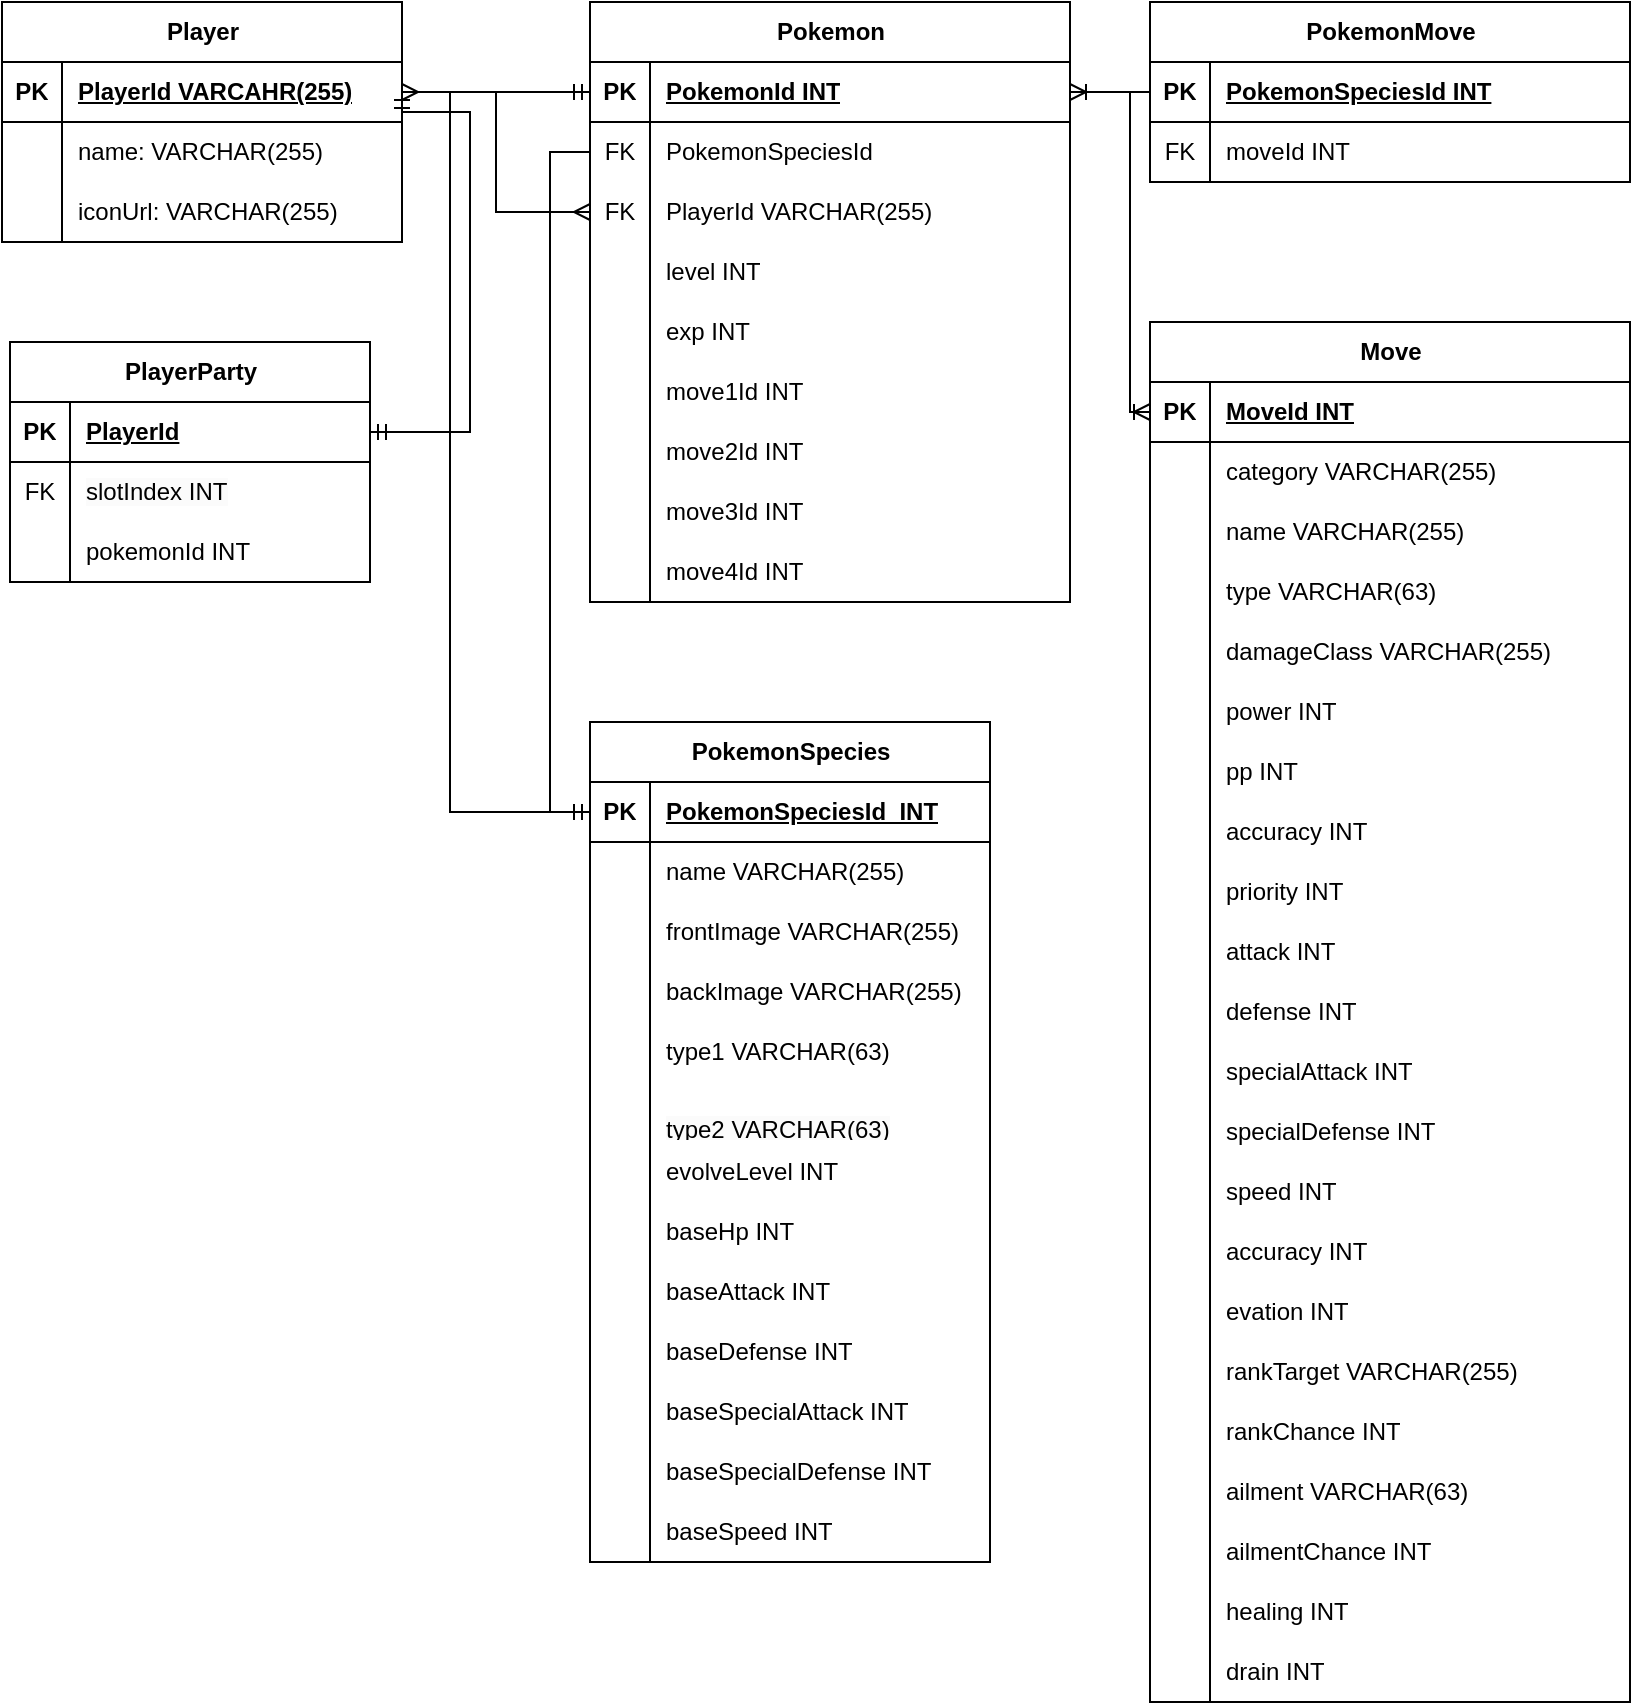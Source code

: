 <mxfile version="26.0.9">
  <diagram name="ページ1" id="BS4jYTvUIQ-HHSf-9Dg9">
    <mxGraphModel dx="2608" dy="717" grid="1" gridSize="10" guides="1" tooltips="1" connect="1" arrows="1" fold="1" page="1" pageScale="1" pageWidth="827" pageHeight="1169" math="0" shadow="0">
      <root>
        <mxCell id="0" />
        <mxCell id="1" parent="0" />
        <mxCell id="773aJb3cXND49q8zUdZS-64" value="Player" style="shape=table;startSize=30;container=1;collapsible=1;childLayout=tableLayout;fixedRows=1;rowLines=0;fontStyle=1;align=center;resizeLast=1;html=1;" parent="1" vertex="1">
          <mxGeometry x="-1654" width="200" height="120" as="geometry" />
        </mxCell>
        <mxCell id="773aJb3cXND49q8zUdZS-65" value="" style="shape=tableRow;horizontal=0;startSize=0;swimlaneHead=0;swimlaneBody=0;fillColor=none;collapsible=0;dropTarget=0;points=[[0,0.5],[1,0.5]];portConstraint=eastwest;top=0;left=0;right=0;bottom=1;" parent="773aJb3cXND49q8zUdZS-64" vertex="1">
          <mxGeometry y="30" width="200" height="30" as="geometry" />
        </mxCell>
        <mxCell id="773aJb3cXND49q8zUdZS-66" value="PK" style="shape=partialRectangle;connectable=0;fillColor=none;top=0;left=0;bottom=0;right=0;fontStyle=1;overflow=hidden;whiteSpace=wrap;html=1;" parent="773aJb3cXND49q8zUdZS-65" vertex="1">
          <mxGeometry width="30" height="30" as="geometry">
            <mxRectangle width="30" height="30" as="alternateBounds" />
          </mxGeometry>
        </mxCell>
        <mxCell id="773aJb3cXND49q8zUdZS-67" value="PlayerId VARCAHR(255)" style="shape=partialRectangle;connectable=0;fillColor=none;top=0;left=0;bottom=0;right=0;align=left;spacingLeft=6;fontStyle=5;overflow=hidden;whiteSpace=wrap;html=1;" parent="773aJb3cXND49q8zUdZS-65" vertex="1">
          <mxGeometry x="30" width="170" height="30" as="geometry">
            <mxRectangle width="170" height="30" as="alternateBounds" />
          </mxGeometry>
        </mxCell>
        <mxCell id="773aJb3cXND49q8zUdZS-68" value="" style="shape=tableRow;horizontal=0;startSize=0;swimlaneHead=0;swimlaneBody=0;fillColor=none;collapsible=0;dropTarget=0;points=[[0,0.5],[1,0.5]];portConstraint=eastwest;top=0;left=0;right=0;bottom=0;" parent="773aJb3cXND49q8zUdZS-64" vertex="1">
          <mxGeometry y="60" width="200" height="30" as="geometry" />
        </mxCell>
        <mxCell id="773aJb3cXND49q8zUdZS-69" value="" style="shape=partialRectangle;connectable=0;fillColor=none;top=0;left=0;bottom=0;right=0;editable=1;overflow=hidden;whiteSpace=wrap;html=1;" parent="773aJb3cXND49q8zUdZS-68" vertex="1">
          <mxGeometry width="30" height="30" as="geometry">
            <mxRectangle width="30" height="30" as="alternateBounds" />
          </mxGeometry>
        </mxCell>
        <mxCell id="773aJb3cXND49q8zUdZS-70" value="name: VARCHAR(255)" style="shape=partialRectangle;connectable=0;fillColor=none;top=0;left=0;bottom=0;right=0;align=left;spacingLeft=6;overflow=hidden;whiteSpace=wrap;html=1;" parent="773aJb3cXND49q8zUdZS-68" vertex="1">
          <mxGeometry x="30" width="170" height="30" as="geometry">
            <mxRectangle width="170" height="30" as="alternateBounds" />
          </mxGeometry>
        </mxCell>
        <mxCell id="773aJb3cXND49q8zUdZS-71" value="" style="shape=tableRow;horizontal=0;startSize=0;swimlaneHead=0;swimlaneBody=0;fillColor=none;collapsible=0;dropTarget=0;points=[[0,0.5],[1,0.5]];portConstraint=eastwest;top=0;left=0;right=0;bottom=0;" parent="773aJb3cXND49q8zUdZS-64" vertex="1">
          <mxGeometry y="90" width="200" height="30" as="geometry" />
        </mxCell>
        <mxCell id="773aJb3cXND49q8zUdZS-72" value="" style="shape=partialRectangle;connectable=0;fillColor=none;top=0;left=0;bottom=0;right=0;editable=1;overflow=hidden;whiteSpace=wrap;html=1;" parent="773aJb3cXND49q8zUdZS-71" vertex="1">
          <mxGeometry width="30" height="30" as="geometry">
            <mxRectangle width="30" height="30" as="alternateBounds" />
          </mxGeometry>
        </mxCell>
        <mxCell id="773aJb3cXND49q8zUdZS-73" value="iconUrl: VARCHAR(255)" style="shape=partialRectangle;connectable=0;fillColor=none;top=0;left=0;bottom=0;right=0;align=left;spacingLeft=6;overflow=hidden;whiteSpace=wrap;html=1;" parent="773aJb3cXND49q8zUdZS-71" vertex="1">
          <mxGeometry x="30" width="170" height="30" as="geometry">
            <mxRectangle width="170" height="30" as="alternateBounds" />
          </mxGeometry>
        </mxCell>
        <mxCell id="773aJb3cXND49q8zUdZS-96" value="PokemonSpecies" style="shape=table;startSize=30;container=1;collapsible=1;childLayout=tableLayout;fixedRows=1;rowLines=0;fontStyle=1;align=center;resizeLast=1;html=1;" parent="1" vertex="1">
          <mxGeometry x="-1360" y="360" width="200" height="420" as="geometry" />
        </mxCell>
        <mxCell id="773aJb3cXND49q8zUdZS-97" value="" style="shape=tableRow;horizontal=0;startSize=0;swimlaneHead=0;swimlaneBody=0;fillColor=none;collapsible=0;dropTarget=0;points=[[0,0.5],[1,0.5]];portConstraint=eastwest;top=0;left=0;right=0;bottom=1;" parent="773aJb3cXND49q8zUdZS-96" vertex="1">
          <mxGeometry y="30" width="200" height="30" as="geometry" />
        </mxCell>
        <mxCell id="773aJb3cXND49q8zUdZS-98" value="PK" style="shape=partialRectangle;connectable=0;fillColor=none;top=0;left=0;bottom=0;right=0;fontStyle=1;overflow=hidden;whiteSpace=wrap;html=1;" parent="773aJb3cXND49q8zUdZS-97" vertex="1">
          <mxGeometry width="30" height="30" as="geometry">
            <mxRectangle width="30" height="30" as="alternateBounds" />
          </mxGeometry>
        </mxCell>
        <mxCell id="773aJb3cXND49q8zUdZS-99" value="PokemonSpeciesId&amp;nbsp; INT" style="shape=partialRectangle;connectable=0;fillColor=none;top=0;left=0;bottom=0;right=0;align=left;spacingLeft=6;fontStyle=5;overflow=hidden;whiteSpace=wrap;html=1;" parent="773aJb3cXND49q8zUdZS-97" vertex="1">
          <mxGeometry x="30" width="170" height="30" as="geometry">
            <mxRectangle width="170" height="30" as="alternateBounds" />
          </mxGeometry>
        </mxCell>
        <mxCell id="773aJb3cXND49q8zUdZS-100" value="" style="shape=tableRow;horizontal=0;startSize=0;swimlaneHead=0;swimlaneBody=0;fillColor=none;collapsible=0;dropTarget=0;points=[[0,0.5],[1,0.5]];portConstraint=eastwest;top=0;left=0;right=0;bottom=0;" parent="773aJb3cXND49q8zUdZS-96" vertex="1">
          <mxGeometry y="60" width="200" height="30" as="geometry" />
        </mxCell>
        <mxCell id="773aJb3cXND49q8zUdZS-101" value="" style="shape=partialRectangle;connectable=0;fillColor=none;top=0;left=0;bottom=0;right=0;editable=1;overflow=hidden;whiteSpace=wrap;html=1;" parent="773aJb3cXND49q8zUdZS-100" vertex="1">
          <mxGeometry width="30" height="30" as="geometry">
            <mxRectangle width="30" height="30" as="alternateBounds" />
          </mxGeometry>
        </mxCell>
        <mxCell id="773aJb3cXND49q8zUdZS-102" value="name VARCHAR(255)" style="shape=partialRectangle;connectable=0;fillColor=none;top=0;left=0;bottom=0;right=0;align=left;spacingLeft=6;overflow=hidden;whiteSpace=wrap;html=1;" parent="773aJb3cXND49q8zUdZS-100" vertex="1">
          <mxGeometry x="30" width="170" height="30" as="geometry">
            <mxRectangle width="170" height="30" as="alternateBounds" />
          </mxGeometry>
        </mxCell>
        <mxCell id="773aJb3cXND49q8zUdZS-103" value="" style="shape=tableRow;horizontal=0;startSize=0;swimlaneHead=0;swimlaneBody=0;fillColor=none;collapsible=0;dropTarget=0;points=[[0,0.5],[1,0.5]];portConstraint=eastwest;top=0;left=0;right=0;bottom=0;" parent="773aJb3cXND49q8zUdZS-96" vertex="1">
          <mxGeometry y="90" width="200" height="30" as="geometry" />
        </mxCell>
        <mxCell id="773aJb3cXND49q8zUdZS-104" value="" style="shape=partialRectangle;connectable=0;fillColor=none;top=0;left=0;bottom=0;right=0;editable=1;overflow=hidden;whiteSpace=wrap;html=1;" parent="773aJb3cXND49q8zUdZS-103" vertex="1">
          <mxGeometry width="30" height="30" as="geometry">
            <mxRectangle width="30" height="30" as="alternateBounds" />
          </mxGeometry>
        </mxCell>
        <mxCell id="773aJb3cXND49q8zUdZS-105" value="frontImage VARCHAR(255)" style="shape=partialRectangle;connectable=0;fillColor=none;top=0;left=0;bottom=0;right=0;align=left;spacingLeft=6;overflow=hidden;whiteSpace=wrap;html=1;" parent="773aJb3cXND49q8zUdZS-103" vertex="1">
          <mxGeometry x="30" width="170" height="30" as="geometry">
            <mxRectangle width="170" height="30" as="alternateBounds" />
          </mxGeometry>
        </mxCell>
        <mxCell id="773aJb3cXND49q8zUdZS-106" value="" style="shape=tableRow;horizontal=0;startSize=0;swimlaneHead=0;swimlaneBody=0;fillColor=none;collapsible=0;dropTarget=0;points=[[0,0.5],[1,0.5]];portConstraint=eastwest;top=0;left=0;right=0;bottom=0;" parent="773aJb3cXND49q8zUdZS-96" vertex="1">
          <mxGeometry y="120" width="200" height="30" as="geometry" />
        </mxCell>
        <mxCell id="773aJb3cXND49q8zUdZS-107" value="" style="shape=partialRectangle;connectable=0;fillColor=none;top=0;left=0;bottom=0;right=0;editable=1;overflow=hidden;whiteSpace=wrap;html=1;" parent="773aJb3cXND49q8zUdZS-106" vertex="1">
          <mxGeometry width="30" height="30" as="geometry">
            <mxRectangle width="30" height="30" as="alternateBounds" />
          </mxGeometry>
        </mxCell>
        <mxCell id="773aJb3cXND49q8zUdZS-108" value="backImage VARCHAR(255)" style="shape=partialRectangle;connectable=0;fillColor=none;top=0;left=0;bottom=0;right=0;align=left;spacingLeft=6;overflow=hidden;whiteSpace=wrap;html=1;" parent="773aJb3cXND49q8zUdZS-106" vertex="1">
          <mxGeometry x="30" width="170" height="30" as="geometry">
            <mxRectangle width="170" height="30" as="alternateBounds" />
          </mxGeometry>
        </mxCell>
        <mxCell id="773aJb3cXND49q8zUdZS-127" style="shape=tableRow;horizontal=0;startSize=0;swimlaneHead=0;swimlaneBody=0;fillColor=none;collapsible=0;dropTarget=0;points=[[0,0.5],[1,0.5]];portConstraint=eastwest;top=0;left=0;right=0;bottom=0;" parent="773aJb3cXND49q8zUdZS-96" vertex="1">
          <mxGeometry y="150" width="200" height="30" as="geometry" />
        </mxCell>
        <mxCell id="773aJb3cXND49q8zUdZS-128" style="shape=partialRectangle;connectable=0;fillColor=none;top=0;left=0;bottom=0;right=0;editable=1;overflow=hidden;whiteSpace=wrap;html=1;" parent="773aJb3cXND49q8zUdZS-127" vertex="1">
          <mxGeometry width="30" height="30" as="geometry">
            <mxRectangle width="30" height="30" as="alternateBounds" />
          </mxGeometry>
        </mxCell>
        <mxCell id="773aJb3cXND49q8zUdZS-129" value="type1 VARCHAR(63)" style="shape=partialRectangle;connectable=0;fillColor=none;top=0;left=0;bottom=0;right=0;align=left;spacingLeft=6;overflow=hidden;whiteSpace=wrap;html=1;" parent="773aJb3cXND49q8zUdZS-127" vertex="1">
          <mxGeometry x="30" width="170" height="30" as="geometry">
            <mxRectangle width="170" height="30" as="alternateBounds" />
          </mxGeometry>
        </mxCell>
        <mxCell id="773aJb3cXND49q8zUdZS-124" style="shape=tableRow;horizontal=0;startSize=0;swimlaneHead=0;swimlaneBody=0;fillColor=none;collapsible=0;dropTarget=0;points=[[0,0.5],[1,0.5]];portConstraint=eastwest;top=0;left=0;right=0;bottom=0;" parent="773aJb3cXND49q8zUdZS-96" vertex="1">
          <mxGeometry y="180" width="200" height="30" as="geometry" />
        </mxCell>
        <mxCell id="773aJb3cXND49q8zUdZS-125" style="shape=partialRectangle;connectable=0;fillColor=none;top=0;left=0;bottom=0;right=0;editable=1;overflow=hidden;whiteSpace=wrap;html=1;" parent="773aJb3cXND49q8zUdZS-124" vertex="1">
          <mxGeometry width="30" height="30" as="geometry">
            <mxRectangle width="30" height="30" as="alternateBounds" />
          </mxGeometry>
        </mxCell>
        <mxCell id="773aJb3cXND49q8zUdZS-126" value="&lt;br&gt;&lt;span style=&quot;color: rgb(0, 0, 0); font-family: Helvetica; font-size: 12px; font-style: normal; font-variant-ligatures: normal; font-variant-caps: normal; font-weight: 400; letter-spacing: normal; orphans: 2; text-align: left; text-indent: 0px; text-transform: none; widows: 2; word-spacing: 0px; -webkit-text-stroke-width: 0px; white-space: normal; background-color: rgb(251, 251, 251); text-decoration-thickness: initial; text-decoration-style: initial; text-decoration-color: initial; float: none; display: inline !important;&quot;&gt;type2 VARCHAR(63)&lt;/span&gt;&lt;div&gt;&lt;br/&gt;&lt;/div&gt;" style="shape=partialRectangle;connectable=0;fillColor=none;top=0;left=0;bottom=0;right=0;align=left;spacingLeft=6;overflow=hidden;whiteSpace=wrap;html=1;" parent="773aJb3cXND49q8zUdZS-124" vertex="1">
          <mxGeometry x="30" width="170" height="30" as="geometry">
            <mxRectangle width="170" height="30" as="alternateBounds" />
          </mxGeometry>
        </mxCell>
        <mxCell id="773aJb3cXND49q8zUdZS-121" style="shape=tableRow;horizontal=0;startSize=0;swimlaneHead=0;swimlaneBody=0;fillColor=none;collapsible=0;dropTarget=0;points=[[0,0.5],[1,0.5]];portConstraint=eastwest;top=0;left=0;right=0;bottom=0;" parent="773aJb3cXND49q8zUdZS-96" vertex="1">
          <mxGeometry y="210" width="200" height="30" as="geometry" />
        </mxCell>
        <mxCell id="773aJb3cXND49q8zUdZS-122" style="shape=partialRectangle;connectable=0;fillColor=none;top=0;left=0;bottom=0;right=0;editable=1;overflow=hidden;whiteSpace=wrap;html=1;" parent="773aJb3cXND49q8zUdZS-121" vertex="1">
          <mxGeometry width="30" height="30" as="geometry">
            <mxRectangle width="30" height="30" as="alternateBounds" />
          </mxGeometry>
        </mxCell>
        <mxCell id="773aJb3cXND49q8zUdZS-123" value="evolveLevel INT" style="shape=partialRectangle;connectable=0;fillColor=none;top=0;left=0;bottom=0;right=0;align=left;spacingLeft=6;overflow=hidden;whiteSpace=wrap;html=1;" parent="773aJb3cXND49q8zUdZS-121" vertex="1">
          <mxGeometry x="30" width="170" height="30" as="geometry">
            <mxRectangle width="170" height="30" as="alternateBounds" />
          </mxGeometry>
        </mxCell>
        <mxCell id="773aJb3cXND49q8zUdZS-118" style="shape=tableRow;horizontal=0;startSize=0;swimlaneHead=0;swimlaneBody=0;fillColor=none;collapsible=0;dropTarget=0;points=[[0,0.5],[1,0.5]];portConstraint=eastwest;top=0;left=0;right=0;bottom=0;" parent="773aJb3cXND49q8zUdZS-96" vertex="1">
          <mxGeometry y="240" width="200" height="30" as="geometry" />
        </mxCell>
        <mxCell id="773aJb3cXND49q8zUdZS-119" style="shape=partialRectangle;connectable=0;fillColor=none;top=0;left=0;bottom=0;right=0;editable=1;overflow=hidden;whiteSpace=wrap;html=1;" parent="773aJb3cXND49q8zUdZS-118" vertex="1">
          <mxGeometry width="30" height="30" as="geometry">
            <mxRectangle width="30" height="30" as="alternateBounds" />
          </mxGeometry>
        </mxCell>
        <mxCell id="773aJb3cXND49q8zUdZS-120" value="baseHp INT" style="shape=partialRectangle;connectable=0;fillColor=none;top=0;left=0;bottom=0;right=0;align=left;spacingLeft=6;overflow=hidden;whiteSpace=wrap;html=1;" parent="773aJb3cXND49q8zUdZS-118" vertex="1">
          <mxGeometry x="30" width="170" height="30" as="geometry">
            <mxRectangle width="170" height="30" as="alternateBounds" />
          </mxGeometry>
        </mxCell>
        <mxCell id="773aJb3cXND49q8zUdZS-115" style="shape=tableRow;horizontal=0;startSize=0;swimlaneHead=0;swimlaneBody=0;fillColor=none;collapsible=0;dropTarget=0;points=[[0,0.5],[1,0.5]];portConstraint=eastwest;top=0;left=0;right=0;bottom=0;" parent="773aJb3cXND49q8zUdZS-96" vertex="1">
          <mxGeometry y="270" width="200" height="30" as="geometry" />
        </mxCell>
        <mxCell id="773aJb3cXND49q8zUdZS-116" style="shape=partialRectangle;connectable=0;fillColor=none;top=0;left=0;bottom=0;right=0;editable=1;overflow=hidden;whiteSpace=wrap;html=1;" parent="773aJb3cXND49q8zUdZS-115" vertex="1">
          <mxGeometry width="30" height="30" as="geometry">
            <mxRectangle width="30" height="30" as="alternateBounds" />
          </mxGeometry>
        </mxCell>
        <mxCell id="773aJb3cXND49q8zUdZS-117" value="baseAttack INT" style="shape=partialRectangle;connectable=0;fillColor=none;top=0;left=0;bottom=0;right=0;align=left;spacingLeft=6;overflow=hidden;whiteSpace=wrap;html=1;" parent="773aJb3cXND49q8zUdZS-115" vertex="1">
          <mxGeometry x="30" width="170" height="30" as="geometry">
            <mxRectangle width="170" height="30" as="alternateBounds" />
          </mxGeometry>
        </mxCell>
        <mxCell id="773aJb3cXND49q8zUdZS-112" style="shape=tableRow;horizontal=0;startSize=0;swimlaneHead=0;swimlaneBody=0;fillColor=none;collapsible=0;dropTarget=0;points=[[0,0.5],[1,0.5]];portConstraint=eastwest;top=0;left=0;right=0;bottom=0;" parent="773aJb3cXND49q8zUdZS-96" vertex="1">
          <mxGeometry y="300" width="200" height="30" as="geometry" />
        </mxCell>
        <mxCell id="773aJb3cXND49q8zUdZS-113" style="shape=partialRectangle;connectable=0;fillColor=none;top=0;left=0;bottom=0;right=0;editable=1;overflow=hidden;whiteSpace=wrap;html=1;" parent="773aJb3cXND49q8zUdZS-112" vertex="1">
          <mxGeometry width="30" height="30" as="geometry">
            <mxRectangle width="30" height="30" as="alternateBounds" />
          </mxGeometry>
        </mxCell>
        <mxCell id="773aJb3cXND49q8zUdZS-114" value="baseDefense INT" style="shape=partialRectangle;connectable=0;fillColor=none;top=0;left=0;bottom=0;right=0;align=left;spacingLeft=6;overflow=hidden;whiteSpace=wrap;html=1;" parent="773aJb3cXND49q8zUdZS-112" vertex="1">
          <mxGeometry x="30" width="170" height="30" as="geometry">
            <mxRectangle width="170" height="30" as="alternateBounds" />
          </mxGeometry>
        </mxCell>
        <mxCell id="773aJb3cXND49q8zUdZS-109" style="shape=tableRow;horizontal=0;startSize=0;swimlaneHead=0;swimlaneBody=0;fillColor=none;collapsible=0;dropTarget=0;points=[[0,0.5],[1,0.5]];portConstraint=eastwest;top=0;left=0;right=0;bottom=0;" parent="773aJb3cXND49q8zUdZS-96" vertex="1">
          <mxGeometry y="330" width="200" height="30" as="geometry" />
        </mxCell>
        <mxCell id="773aJb3cXND49q8zUdZS-110" style="shape=partialRectangle;connectable=0;fillColor=none;top=0;left=0;bottom=0;right=0;editable=1;overflow=hidden;whiteSpace=wrap;html=1;" parent="773aJb3cXND49q8zUdZS-109" vertex="1">
          <mxGeometry width="30" height="30" as="geometry">
            <mxRectangle width="30" height="30" as="alternateBounds" />
          </mxGeometry>
        </mxCell>
        <mxCell id="773aJb3cXND49q8zUdZS-111" value="baseSpecialAttack INT" style="shape=partialRectangle;connectable=0;fillColor=none;top=0;left=0;bottom=0;right=0;align=left;spacingLeft=6;overflow=hidden;whiteSpace=wrap;html=1;" parent="773aJb3cXND49q8zUdZS-109" vertex="1">
          <mxGeometry x="30" width="170" height="30" as="geometry">
            <mxRectangle width="170" height="30" as="alternateBounds" />
          </mxGeometry>
        </mxCell>
        <mxCell id="773aJb3cXND49q8zUdZS-139" style="shape=tableRow;horizontal=0;startSize=0;swimlaneHead=0;swimlaneBody=0;fillColor=none;collapsible=0;dropTarget=0;points=[[0,0.5],[1,0.5]];portConstraint=eastwest;top=0;left=0;right=0;bottom=0;" parent="773aJb3cXND49q8zUdZS-96" vertex="1">
          <mxGeometry y="360" width="200" height="30" as="geometry" />
        </mxCell>
        <mxCell id="773aJb3cXND49q8zUdZS-140" style="shape=partialRectangle;connectable=0;fillColor=none;top=0;left=0;bottom=0;right=0;editable=1;overflow=hidden;whiteSpace=wrap;html=1;" parent="773aJb3cXND49q8zUdZS-139" vertex="1">
          <mxGeometry width="30" height="30" as="geometry">
            <mxRectangle width="30" height="30" as="alternateBounds" />
          </mxGeometry>
        </mxCell>
        <mxCell id="773aJb3cXND49q8zUdZS-141" value="baseSpecialDefense INT" style="shape=partialRectangle;connectable=0;fillColor=none;top=0;left=0;bottom=0;right=0;align=left;spacingLeft=6;overflow=hidden;whiteSpace=wrap;html=1;" parent="773aJb3cXND49q8zUdZS-139" vertex="1">
          <mxGeometry x="30" width="170" height="30" as="geometry">
            <mxRectangle width="170" height="30" as="alternateBounds" />
          </mxGeometry>
        </mxCell>
        <mxCell id="773aJb3cXND49q8zUdZS-136" style="shape=tableRow;horizontal=0;startSize=0;swimlaneHead=0;swimlaneBody=0;fillColor=none;collapsible=0;dropTarget=0;points=[[0,0.5],[1,0.5]];portConstraint=eastwest;top=0;left=0;right=0;bottom=0;" parent="773aJb3cXND49q8zUdZS-96" vertex="1">
          <mxGeometry y="390" width="200" height="30" as="geometry" />
        </mxCell>
        <mxCell id="773aJb3cXND49q8zUdZS-137" style="shape=partialRectangle;connectable=0;fillColor=none;top=0;left=0;bottom=0;right=0;editable=1;overflow=hidden;whiteSpace=wrap;html=1;" parent="773aJb3cXND49q8zUdZS-136" vertex="1">
          <mxGeometry width="30" height="30" as="geometry">
            <mxRectangle width="30" height="30" as="alternateBounds" />
          </mxGeometry>
        </mxCell>
        <mxCell id="773aJb3cXND49q8zUdZS-138" value="baseSpeed INT" style="shape=partialRectangle;connectable=0;fillColor=none;top=0;left=0;bottom=0;right=0;align=left;spacingLeft=6;overflow=hidden;whiteSpace=wrap;html=1;" parent="773aJb3cXND49q8zUdZS-136" vertex="1">
          <mxGeometry x="30" width="170" height="30" as="geometry">
            <mxRectangle width="170" height="30" as="alternateBounds" />
          </mxGeometry>
        </mxCell>
        <mxCell id="773aJb3cXND49q8zUdZS-189" value="Pokemon" style="shape=table;startSize=30;container=1;collapsible=1;childLayout=tableLayout;fixedRows=1;rowLines=0;fontStyle=1;align=center;resizeLast=1;html=1;" parent="1" vertex="1">
          <mxGeometry x="-1360" width="240" height="300" as="geometry" />
        </mxCell>
        <mxCell id="773aJb3cXND49q8zUdZS-190" value="" style="shape=tableRow;horizontal=0;startSize=0;swimlaneHead=0;swimlaneBody=0;fillColor=none;collapsible=0;dropTarget=0;points=[[0,0.5],[1,0.5]];portConstraint=eastwest;top=0;left=0;right=0;bottom=1;labelBorderColor=none;" parent="773aJb3cXND49q8zUdZS-189" vertex="1">
          <mxGeometry y="30" width="240" height="30" as="geometry" />
        </mxCell>
        <mxCell id="773aJb3cXND49q8zUdZS-191" value="PK" style="shape=partialRectangle;connectable=0;fillColor=none;top=0;left=0;bottom=0;right=0;fontStyle=1;overflow=hidden;whiteSpace=wrap;html=1;" parent="773aJb3cXND49q8zUdZS-190" vertex="1">
          <mxGeometry width="30" height="30" as="geometry">
            <mxRectangle width="30" height="30" as="alternateBounds" />
          </mxGeometry>
        </mxCell>
        <mxCell id="773aJb3cXND49q8zUdZS-192" value="PokemonId INT" style="shape=partialRectangle;connectable=0;fillColor=none;top=0;left=0;bottom=0;right=0;align=left;spacingLeft=6;fontStyle=5;overflow=hidden;whiteSpace=wrap;html=1;" parent="773aJb3cXND49q8zUdZS-190" vertex="1">
          <mxGeometry x="30" width="210" height="30" as="geometry">
            <mxRectangle width="210" height="30" as="alternateBounds" />
          </mxGeometry>
        </mxCell>
        <mxCell id="iYNdTvs-p1SVC3N1C9le-1" style="shape=tableRow;horizontal=0;startSize=0;swimlaneHead=0;swimlaneBody=0;fillColor=none;collapsible=0;dropTarget=0;points=[[0,0.5],[1,0.5]];portConstraint=eastwest;top=0;left=0;right=0;bottom=0;swimlaneFillColor=#000000;labelBorderColor=none;strokeColor=default;labelBackgroundColor=none;" vertex="1" parent="773aJb3cXND49q8zUdZS-189">
          <mxGeometry y="60" width="240" height="30" as="geometry" />
        </mxCell>
        <mxCell id="iYNdTvs-p1SVC3N1C9le-2" value="FK" style="shape=partialRectangle;connectable=0;fillColor=none;top=0;left=0;bottom=0;right=0;editable=1;overflow=hidden;whiteSpace=wrap;html=1;" vertex="1" parent="iYNdTvs-p1SVC3N1C9le-1">
          <mxGeometry width="30" height="30" as="geometry">
            <mxRectangle width="30" height="30" as="alternateBounds" />
          </mxGeometry>
        </mxCell>
        <mxCell id="iYNdTvs-p1SVC3N1C9le-3" value="PokemonSpeciesId" style="shape=partialRectangle;connectable=0;fillColor=none;top=0;left=0;bottom=0;right=0;align=left;spacingLeft=6;overflow=hidden;whiteSpace=wrap;html=1;strokeWidth=6;" vertex="1" parent="iYNdTvs-p1SVC3N1C9le-1">
          <mxGeometry x="30" width="210" height="30" as="geometry">
            <mxRectangle width="210" height="30" as="alternateBounds" />
          </mxGeometry>
        </mxCell>
        <mxCell id="773aJb3cXND49q8zUdZS-193" value="" style="shape=tableRow;horizontal=0;startSize=0;swimlaneHead=0;swimlaneBody=0;fillColor=none;collapsible=0;dropTarget=0;points=[[0,0.5],[1,0.5]];portConstraint=eastwest;top=0;left=0;right=0;bottom=0;swimlaneFillColor=#000000;labelBorderColor=none;strokeColor=default;labelBackgroundColor=none;" parent="773aJb3cXND49q8zUdZS-189" vertex="1">
          <mxGeometry y="90" width="240" height="30" as="geometry" />
        </mxCell>
        <mxCell id="773aJb3cXND49q8zUdZS-194" value="FK" style="shape=partialRectangle;connectable=0;fillColor=none;top=0;left=0;bottom=0;right=0;editable=1;overflow=hidden;whiteSpace=wrap;html=1;" parent="773aJb3cXND49q8zUdZS-193" vertex="1">
          <mxGeometry width="30" height="30" as="geometry">
            <mxRectangle width="30" height="30" as="alternateBounds" />
          </mxGeometry>
        </mxCell>
        <mxCell id="773aJb3cXND49q8zUdZS-195" value="PlayerId VARCHAR(255)" style="shape=partialRectangle;connectable=0;fillColor=none;top=0;left=0;bottom=0;right=0;align=left;spacingLeft=6;overflow=hidden;whiteSpace=wrap;html=1;strokeWidth=6;" parent="773aJb3cXND49q8zUdZS-193" vertex="1">
          <mxGeometry x="30" width="210" height="30" as="geometry">
            <mxRectangle width="210" height="30" as="alternateBounds" />
          </mxGeometry>
        </mxCell>
        <mxCell id="773aJb3cXND49q8zUdZS-196" value="" style="shape=tableRow;horizontal=0;startSize=0;swimlaneHead=0;swimlaneBody=0;fillColor=none;collapsible=0;dropTarget=0;points=[[0,0.5],[1,0.5]];portConstraint=eastwest;top=0;left=0;right=0;bottom=0;" parent="773aJb3cXND49q8zUdZS-189" vertex="1">
          <mxGeometry y="120" width="240" height="30" as="geometry" />
        </mxCell>
        <mxCell id="773aJb3cXND49q8zUdZS-197" value="" style="shape=partialRectangle;connectable=0;fillColor=none;top=0;left=0;bottom=0;right=0;editable=1;overflow=hidden;whiteSpace=wrap;html=1;" parent="773aJb3cXND49q8zUdZS-196" vertex="1">
          <mxGeometry width="30" height="30" as="geometry">
            <mxRectangle width="30" height="30" as="alternateBounds" />
          </mxGeometry>
        </mxCell>
        <mxCell id="773aJb3cXND49q8zUdZS-198" value="level INT" style="shape=partialRectangle;connectable=0;fillColor=none;top=0;left=0;bottom=0;right=0;align=left;spacingLeft=6;overflow=hidden;whiteSpace=wrap;html=1;" parent="773aJb3cXND49q8zUdZS-196" vertex="1">
          <mxGeometry x="30" width="210" height="30" as="geometry">
            <mxRectangle width="210" height="30" as="alternateBounds" />
          </mxGeometry>
        </mxCell>
        <mxCell id="773aJb3cXND49q8zUdZS-199" value="" style="shape=tableRow;horizontal=0;startSize=0;swimlaneHead=0;swimlaneBody=0;fillColor=none;collapsible=0;dropTarget=0;points=[[0,0.5],[1,0.5]];portConstraint=eastwest;top=0;left=0;right=0;bottom=0;" parent="773aJb3cXND49q8zUdZS-189" vertex="1">
          <mxGeometry y="150" width="240" height="30" as="geometry" />
        </mxCell>
        <mxCell id="773aJb3cXND49q8zUdZS-200" value="" style="shape=partialRectangle;connectable=0;fillColor=none;top=0;left=0;bottom=0;right=0;editable=1;overflow=hidden;whiteSpace=wrap;html=1;" parent="773aJb3cXND49q8zUdZS-199" vertex="1">
          <mxGeometry width="30" height="30" as="geometry">
            <mxRectangle width="30" height="30" as="alternateBounds" />
          </mxGeometry>
        </mxCell>
        <mxCell id="773aJb3cXND49q8zUdZS-201" value="exp INT" style="shape=partialRectangle;connectable=0;fillColor=none;top=0;left=0;bottom=0;right=0;align=left;spacingLeft=6;overflow=hidden;whiteSpace=wrap;html=1;" parent="773aJb3cXND49q8zUdZS-199" vertex="1">
          <mxGeometry x="30" width="210" height="30" as="geometry">
            <mxRectangle width="210" height="30" as="alternateBounds" />
          </mxGeometry>
        </mxCell>
        <mxCell id="773aJb3cXND49q8zUdZS-230" style="shape=tableRow;horizontal=0;startSize=0;swimlaneHead=0;swimlaneBody=0;fillColor=none;collapsible=0;dropTarget=0;points=[[0,0.5],[1,0.5]];portConstraint=eastwest;top=0;left=0;right=0;bottom=0;" parent="773aJb3cXND49q8zUdZS-189" vertex="1">
          <mxGeometry y="180" width="240" height="30" as="geometry" />
        </mxCell>
        <mxCell id="773aJb3cXND49q8zUdZS-231" style="shape=partialRectangle;connectable=0;fillColor=none;top=0;left=0;bottom=0;right=0;editable=1;overflow=hidden;whiteSpace=wrap;html=1;" parent="773aJb3cXND49q8zUdZS-230" vertex="1">
          <mxGeometry width="30" height="30" as="geometry">
            <mxRectangle width="30" height="30" as="alternateBounds" />
          </mxGeometry>
        </mxCell>
        <mxCell id="773aJb3cXND49q8zUdZS-232" value="move1Id INT" style="shape=partialRectangle;connectable=0;fillColor=none;top=0;left=0;bottom=0;right=0;align=left;spacingLeft=6;overflow=hidden;whiteSpace=wrap;html=1;" parent="773aJb3cXND49q8zUdZS-230" vertex="1">
          <mxGeometry x="30" width="210" height="30" as="geometry">
            <mxRectangle width="210" height="30" as="alternateBounds" />
          </mxGeometry>
        </mxCell>
        <mxCell id="773aJb3cXND49q8zUdZS-227" style="shape=tableRow;horizontal=0;startSize=0;swimlaneHead=0;swimlaneBody=0;fillColor=none;collapsible=0;dropTarget=0;points=[[0,0.5],[1,0.5]];portConstraint=eastwest;top=0;left=0;right=0;bottom=0;" parent="773aJb3cXND49q8zUdZS-189" vertex="1">
          <mxGeometry y="210" width="240" height="30" as="geometry" />
        </mxCell>
        <mxCell id="773aJb3cXND49q8zUdZS-228" style="shape=partialRectangle;connectable=0;fillColor=none;top=0;left=0;bottom=0;right=0;editable=1;overflow=hidden;whiteSpace=wrap;html=1;" parent="773aJb3cXND49q8zUdZS-227" vertex="1">
          <mxGeometry width="30" height="30" as="geometry">
            <mxRectangle width="30" height="30" as="alternateBounds" />
          </mxGeometry>
        </mxCell>
        <mxCell id="773aJb3cXND49q8zUdZS-229" value="move2Id INT" style="shape=partialRectangle;connectable=0;fillColor=none;top=0;left=0;bottom=0;right=0;align=left;spacingLeft=6;overflow=hidden;whiteSpace=wrap;html=1;" parent="773aJb3cXND49q8zUdZS-227" vertex="1">
          <mxGeometry x="30" width="210" height="30" as="geometry">
            <mxRectangle width="210" height="30" as="alternateBounds" />
          </mxGeometry>
        </mxCell>
        <mxCell id="773aJb3cXND49q8zUdZS-224" style="shape=tableRow;horizontal=0;startSize=0;swimlaneHead=0;swimlaneBody=0;fillColor=none;collapsible=0;dropTarget=0;points=[[0,0.5],[1,0.5]];portConstraint=eastwest;top=0;left=0;right=0;bottom=0;" parent="773aJb3cXND49q8zUdZS-189" vertex="1">
          <mxGeometry y="240" width="240" height="30" as="geometry" />
        </mxCell>
        <mxCell id="773aJb3cXND49q8zUdZS-225" style="shape=partialRectangle;connectable=0;fillColor=none;top=0;left=0;bottom=0;right=0;editable=1;overflow=hidden;whiteSpace=wrap;html=1;" parent="773aJb3cXND49q8zUdZS-224" vertex="1">
          <mxGeometry width="30" height="30" as="geometry">
            <mxRectangle width="30" height="30" as="alternateBounds" />
          </mxGeometry>
        </mxCell>
        <mxCell id="773aJb3cXND49q8zUdZS-226" value="move3Id INT" style="shape=partialRectangle;connectable=0;fillColor=none;top=0;left=0;bottom=0;right=0;align=left;spacingLeft=6;overflow=hidden;whiteSpace=wrap;html=1;" parent="773aJb3cXND49q8zUdZS-224" vertex="1">
          <mxGeometry x="30" width="210" height="30" as="geometry">
            <mxRectangle width="210" height="30" as="alternateBounds" />
          </mxGeometry>
        </mxCell>
        <mxCell id="773aJb3cXND49q8zUdZS-221" style="shape=tableRow;horizontal=0;startSize=0;swimlaneHead=0;swimlaneBody=0;fillColor=none;collapsible=0;dropTarget=0;points=[[0,0.5],[1,0.5]];portConstraint=eastwest;top=0;left=0;right=0;bottom=0;" parent="773aJb3cXND49q8zUdZS-189" vertex="1">
          <mxGeometry y="270" width="240" height="30" as="geometry" />
        </mxCell>
        <mxCell id="773aJb3cXND49q8zUdZS-222" style="shape=partialRectangle;connectable=0;fillColor=none;top=0;left=0;bottom=0;right=0;editable=1;overflow=hidden;whiteSpace=wrap;html=1;" parent="773aJb3cXND49q8zUdZS-221" vertex="1">
          <mxGeometry width="30" height="30" as="geometry">
            <mxRectangle width="30" height="30" as="alternateBounds" />
          </mxGeometry>
        </mxCell>
        <mxCell id="773aJb3cXND49q8zUdZS-223" value="move4Id INT" style="shape=partialRectangle;connectable=0;fillColor=none;top=0;left=0;bottom=0;right=0;align=left;spacingLeft=6;overflow=hidden;whiteSpace=wrap;html=1;" parent="773aJb3cXND49q8zUdZS-221" vertex="1">
          <mxGeometry x="30" width="210" height="30" as="geometry">
            <mxRectangle width="210" height="30" as="alternateBounds" />
          </mxGeometry>
        </mxCell>
        <mxCell id="773aJb3cXND49q8zUdZS-233" value="Move" style="shape=table;startSize=30;container=1;collapsible=1;childLayout=tableLayout;fixedRows=1;rowLines=0;fontStyle=1;align=center;resizeLast=1;html=1;" parent="1" vertex="1">
          <mxGeometry x="-1080" y="160" width="240" height="690" as="geometry" />
        </mxCell>
        <mxCell id="773aJb3cXND49q8zUdZS-234" value="" style="shape=tableRow;horizontal=0;startSize=0;swimlaneHead=0;swimlaneBody=0;fillColor=none;collapsible=0;dropTarget=0;points=[[0,0.5],[1,0.5]];portConstraint=eastwest;top=0;left=0;right=0;bottom=1;" parent="773aJb3cXND49q8zUdZS-233" vertex="1">
          <mxGeometry y="30" width="240" height="30" as="geometry" />
        </mxCell>
        <mxCell id="773aJb3cXND49q8zUdZS-235" value="PK" style="shape=partialRectangle;connectable=0;fillColor=none;top=0;left=0;bottom=0;right=0;fontStyle=1;overflow=hidden;whiteSpace=wrap;html=1;" parent="773aJb3cXND49q8zUdZS-234" vertex="1">
          <mxGeometry width="30" height="30" as="geometry">
            <mxRectangle width="30" height="30" as="alternateBounds" />
          </mxGeometry>
        </mxCell>
        <mxCell id="773aJb3cXND49q8zUdZS-236" value="MoveId INT" style="shape=partialRectangle;connectable=0;fillColor=none;top=0;left=0;bottom=0;right=0;align=left;spacingLeft=6;fontStyle=5;overflow=hidden;whiteSpace=wrap;html=1;" parent="773aJb3cXND49q8zUdZS-234" vertex="1">
          <mxGeometry x="30" width="210" height="30" as="geometry">
            <mxRectangle width="210" height="30" as="alternateBounds" />
          </mxGeometry>
        </mxCell>
        <mxCell id="773aJb3cXND49q8zUdZS-237" value="" style="shape=tableRow;horizontal=0;startSize=0;swimlaneHead=0;swimlaneBody=0;fillColor=none;collapsible=0;dropTarget=0;points=[[0,0.5],[1,0.5]];portConstraint=eastwest;top=0;left=0;right=0;bottom=0;" parent="773aJb3cXND49q8zUdZS-233" vertex="1">
          <mxGeometry y="60" width="240" height="30" as="geometry" />
        </mxCell>
        <mxCell id="773aJb3cXND49q8zUdZS-238" value="" style="shape=partialRectangle;connectable=0;fillColor=none;top=0;left=0;bottom=0;right=0;editable=1;overflow=hidden;whiteSpace=wrap;html=1;" parent="773aJb3cXND49q8zUdZS-237" vertex="1">
          <mxGeometry width="30" height="30" as="geometry">
            <mxRectangle width="30" height="30" as="alternateBounds" />
          </mxGeometry>
        </mxCell>
        <mxCell id="773aJb3cXND49q8zUdZS-239" value="category VARCHAR(255)" style="shape=partialRectangle;connectable=0;fillColor=none;top=0;left=0;bottom=0;right=0;align=left;spacingLeft=6;overflow=hidden;whiteSpace=wrap;html=1;" parent="773aJb3cXND49q8zUdZS-237" vertex="1">
          <mxGeometry x="30" width="210" height="30" as="geometry">
            <mxRectangle width="210" height="30" as="alternateBounds" />
          </mxGeometry>
        </mxCell>
        <mxCell id="773aJb3cXND49q8zUdZS-267" style="shape=tableRow;horizontal=0;startSize=0;swimlaneHead=0;swimlaneBody=0;fillColor=none;collapsible=0;dropTarget=0;points=[[0,0.5],[1,0.5]];portConstraint=eastwest;top=0;left=0;right=0;bottom=0;" parent="773aJb3cXND49q8zUdZS-233" vertex="1">
          <mxGeometry y="90" width="240" height="30" as="geometry" />
        </mxCell>
        <mxCell id="773aJb3cXND49q8zUdZS-268" style="shape=partialRectangle;connectable=0;fillColor=none;top=0;left=0;bottom=0;right=0;editable=1;overflow=hidden;whiteSpace=wrap;html=1;" parent="773aJb3cXND49q8zUdZS-267" vertex="1">
          <mxGeometry width="30" height="30" as="geometry">
            <mxRectangle width="30" height="30" as="alternateBounds" />
          </mxGeometry>
        </mxCell>
        <mxCell id="773aJb3cXND49q8zUdZS-269" value="name VARCHAR(255)" style="shape=partialRectangle;connectable=0;fillColor=none;top=0;left=0;bottom=0;right=0;align=left;spacingLeft=6;overflow=hidden;whiteSpace=wrap;html=1;" parent="773aJb3cXND49q8zUdZS-267" vertex="1">
          <mxGeometry x="30" width="210" height="30" as="geometry">
            <mxRectangle width="210" height="30" as="alternateBounds" />
          </mxGeometry>
        </mxCell>
        <mxCell id="773aJb3cXND49q8zUdZS-264" style="shape=tableRow;horizontal=0;startSize=0;swimlaneHead=0;swimlaneBody=0;fillColor=none;collapsible=0;dropTarget=0;points=[[0,0.5],[1,0.5]];portConstraint=eastwest;top=0;left=0;right=0;bottom=0;" parent="773aJb3cXND49q8zUdZS-233" vertex="1">
          <mxGeometry y="120" width="240" height="30" as="geometry" />
        </mxCell>
        <mxCell id="773aJb3cXND49q8zUdZS-265" style="shape=partialRectangle;connectable=0;fillColor=none;top=0;left=0;bottom=0;right=0;editable=1;overflow=hidden;whiteSpace=wrap;html=1;" parent="773aJb3cXND49q8zUdZS-264" vertex="1">
          <mxGeometry width="30" height="30" as="geometry">
            <mxRectangle width="30" height="30" as="alternateBounds" />
          </mxGeometry>
        </mxCell>
        <mxCell id="773aJb3cXND49q8zUdZS-266" value="type VARCHAR(63)" style="shape=partialRectangle;connectable=0;fillColor=none;top=0;left=0;bottom=0;right=0;align=left;spacingLeft=6;overflow=hidden;whiteSpace=wrap;html=1;" parent="773aJb3cXND49q8zUdZS-264" vertex="1">
          <mxGeometry x="30" width="210" height="30" as="geometry">
            <mxRectangle width="210" height="30" as="alternateBounds" />
          </mxGeometry>
        </mxCell>
        <mxCell id="773aJb3cXND49q8zUdZS-261" style="shape=tableRow;horizontal=0;startSize=0;swimlaneHead=0;swimlaneBody=0;fillColor=none;collapsible=0;dropTarget=0;points=[[0,0.5],[1,0.5]];portConstraint=eastwest;top=0;left=0;right=0;bottom=0;" parent="773aJb3cXND49q8zUdZS-233" vertex="1">
          <mxGeometry y="150" width="240" height="30" as="geometry" />
        </mxCell>
        <mxCell id="773aJb3cXND49q8zUdZS-262" style="shape=partialRectangle;connectable=0;fillColor=none;top=0;left=0;bottom=0;right=0;editable=1;overflow=hidden;whiteSpace=wrap;html=1;" parent="773aJb3cXND49q8zUdZS-261" vertex="1">
          <mxGeometry width="30" height="30" as="geometry">
            <mxRectangle width="30" height="30" as="alternateBounds" />
          </mxGeometry>
        </mxCell>
        <mxCell id="773aJb3cXND49q8zUdZS-263" value="damageClass VARCHAR(255)" style="shape=partialRectangle;connectable=0;fillColor=none;top=0;left=0;bottom=0;right=0;align=left;spacingLeft=6;overflow=hidden;whiteSpace=wrap;html=1;" parent="773aJb3cXND49q8zUdZS-261" vertex="1">
          <mxGeometry x="30" width="210" height="30" as="geometry">
            <mxRectangle width="210" height="30" as="alternateBounds" />
          </mxGeometry>
        </mxCell>
        <mxCell id="773aJb3cXND49q8zUdZS-258" style="shape=tableRow;horizontal=0;startSize=0;swimlaneHead=0;swimlaneBody=0;fillColor=none;collapsible=0;dropTarget=0;points=[[0,0.5],[1,0.5]];portConstraint=eastwest;top=0;left=0;right=0;bottom=0;" parent="773aJb3cXND49q8zUdZS-233" vertex="1">
          <mxGeometry y="180" width="240" height="30" as="geometry" />
        </mxCell>
        <mxCell id="773aJb3cXND49q8zUdZS-259" style="shape=partialRectangle;connectable=0;fillColor=none;top=0;left=0;bottom=0;right=0;editable=1;overflow=hidden;whiteSpace=wrap;html=1;" parent="773aJb3cXND49q8zUdZS-258" vertex="1">
          <mxGeometry width="30" height="30" as="geometry">
            <mxRectangle width="30" height="30" as="alternateBounds" />
          </mxGeometry>
        </mxCell>
        <mxCell id="773aJb3cXND49q8zUdZS-260" value="power INT" style="shape=partialRectangle;connectable=0;fillColor=none;top=0;left=0;bottom=0;right=0;align=left;spacingLeft=6;overflow=hidden;whiteSpace=wrap;html=1;" parent="773aJb3cXND49q8zUdZS-258" vertex="1">
          <mxGeometry x="30" width="210" height="30" as="geometry">
            <mxRectangle width="210" height="30" as="alternateBounds" />
          </mxGeometry>
        </mxCell>
        <mxCell id="773aJb3cXND49q8zUdZS-255" style="shape=tableRow;horizontal=0;startSize=0;swimlaneHead=0;swimlaneBody=0;fillColor=none;collapsible=0;dropTarget=0;points=[[0,0.5],[1,0.5]];portConstraint=eastwest;top=0;left=0;right=0;bottom=0;" parent="773aJb3cXND49q8zUdZS-233" vertex="1">
          <mxGeometry y="210" width="240" height="30" as="geometry" />
        </mxCell>
        <mxCell id="773aJb3cXND49q8zUdZS-256" style="shape=partialRectangle;connectable=0;fillColor=none;top=0;left=0;bottom=0;right=0;editable=1;overflow=hidden;whiteSpace=wrap;html=1;" parent="773aJb3cXND49q8zUdZS-255" vertex="1">
          <mxGeometry width="30" height="30" as="geometry">
            <mxRectangle width="30" height="30" as="alternateBounds" />
          </mxGeometry>
        </mxCell>
        <mxCell id="773aJb3cXND49q8zUdZS-257" value="pp INT" style="shape=partialRectangle;connectable=0;fillColor=none;top=0;left=0;bottom=0;right=0;align=left;spacingLeft=6;overflow=hidden;whiteSpace=wrap;html=1;" parent="773aJb3cXND49q8zUdZS-255" vertex="1">
          <mxGeometry x="30" width="210" height="30" as="geometry">
            <mxRectangle width="210" height="30" as="alternateBounds" />
          </mxGeometry>
        </mxCell>
        <mxCell id="773aJb3cXND49q8zUdZS-252" style="shape=tableRow;horizontal=0;startSize=0;swimlaneHead=0;swimlaneBody=0;fillColor=none;collapsible=0;dropTarget=0;points=[[0,0.5],[1,0.5]];portConstraint=eastwest;top=0;left=0;right=0;bottom=0;" parent="773aJb3cXND49q8zUdZS-233" vertex="1">
          <mxGeometry y="240" width="240" height="30" as="geometry" />
        </mxCell>
        <mxCell id="773aJb3cXND49q8zUdZS-253" style="shape=partialRectangle;connectable=0;fillColor=none;top=0;left=0;bottom=0;right=0;editable=1;overflow=hidden;whiteSpace=wrap;html=1;" parent="773aJb3cXND49q8zUdZS-252" vertex="1">
          <mxGeometry width="30" height="30" as="geometry">
            <mxRectangle width="30" height="30" as="alternateBounds" />
          </mxGeometry>
        </mxCell>
        <mxCell id="773aJb3cXND49q8zUdZS-254" value="accuracy INT" style="shape=partialRectangle;connectable=0;fillColor=none;top=0;left=0;bottom=0;right=0;align=left;spacingLeft=6;overflow=hidden;whiteSpace=wrap;html=1;" parent="773aJb3cXND49q8zUdZS-252" vertex="1">
          <mxGeometry x="30" width="210" height="30" as="geometry">
            <mxRectangle width="210" height="30" as="alternateBounds" />
          </mxGeometry>
        </mxCell>
        <mxCell id="773aJb3cXND49q8zUdZS-249" style="shape=tableRow;horizontal=0;startSize=0;swimlaneHead=0;swimlaneBody=0;fillColor=none;collapsible=0;dropTarget=0;points=[[0,0.5],[1,0.5]];portConstraint=eastwest;top=0;left=0;right=0;bottom=0;" parent="773aJb3cXND49q8zUdZS-233" vertex="1">
          <mxGeometry y="270" width="240" height="30" as="geometry" />
        </mxCell>
        <mxCell id="773aJb3cXND49q8zUdZS-250" style="shape=partialRectangle;connectable=0;fillColor=none;top=0;left=0;bottom=0;right=0;editable=1;overflow=hidden;whiteSpace=wrap;html=1;" parent="773aJb3cXND49q8zUdZS-249" vertex="1">
          <mxGeometry width="30" height="30" as="geometry">
            <mxRectangle width="30" height="30" as="alternateBounds" />
          </mxGeometry>
        </mxCell>
        <mxCell id="773aJb3cXND49q8zUdZS-251" value="priority INT" style="shape=partialRectangle;connectable=0;fillColor=none;top=0;left=0;bottom=0;right=0;align=left;spacingLeft=6;overflow=hidden;whiteSpace=wrap;html=1;" parent="773aJb3cXND49q8zUdZS-249" vertex="1">
          <mxGeometry x="30" width="210" height="30" as="geometry">
            <mxRectangle width="210" height="30" as="alternateBounds" />
          </mxGeometry>
        </mxCell>
        <mxCell id="773aJb3cXND49q8zUdZS-356" style="shape=tableRow;horizontal=0;startSize=0;swimlaneHead=0;swimlaneBody=0;fillColor=none;collapsible=0;dropTarget=0;points=[[0,0.5],[1,0.5]];portConstraint=eastwest;top=0;left=0;right=0;bottom=0;" parent="773aJb3cXND49q8zUdZS-233" vertex="1">
          <mxGeometry y="300" width="240" height="30" as="geometry" />
        </mxCell>
        <mxCell id="773aJb3cXND49q8zUdZS-357" style="shape=partialRectangle;connectable=0;fillColor=none;top=0;left=0;bottom=0;right=0;editable=1;overflow=hidden;whiteSpace=wrap;html=1;" parent="773aJb3cXND49q8zUdZS-356" vertex="1">
          <mxGeometry width="30" height="30" as="geometry">
            <mxRectangle width="30" height="30" as="alternateBounds" />
          </mxGeometry>
        </mxCell>
        <mxCell id="773aJb3cXND49q8zUdZS-358" value="attack INT" style="shape=partialRectangle;connectable=0;fillColor=none;top=0;left=0;bottom=0;right=0;align=left;spacingLeft=6;overflow=hidden;whiteSpace=wrap;html=1;" parent="773aJb3cXND49q8zUdZS-356" vertex="1">
          <mxGeometry x="30" width="210" height="30" as="geometry">
            <mxRectangle width="210" height="30" as="alternateBounds" />
          </mxGeometry>
        </mxCell>
        <mxCell id="773aJb3cXND49q8zUdZS-353" style="shape=tableRow;horizontal=0;startSize=0;swimlaneHead=0;swimlaneBody=0;fillColor=none;collapsible=0;dropTarget=0;points=[[0,0.5],[1,0.5]];portConstraint=eastwest;top=0;left=0;right=0;bottom=0;" parent="773aJb3cXND49q8zUdZS-233" vertex="1">
          <mxGeometry y="330" width="240" height="30" as="geometry" />
        </mxCell>
        <mxCell id="773aJb3cXND49q8zUdZS-354" style="shape=partialRectangle;connectable=0;fillColor=none;top=0;left=0;bottom=0;right=0;editable=1;overflow=hidden;whiteSpace=wrap;html=1;" parent="773aJb3cXND49q8zUdZS-353" vertex="1">
          <mxGeometry width="30" height="30" as="geometry">
            <mxRectangle width="30" height="30" as="alternateBounds" />
          </mxGeometry>
        </mxCell>
        <mxCell id="773aJb3cXND49q8zUdZS-355" value="defense INT" style="shape=partialRectangle;connectable=0;fillColor=none;top=0;left=0;bottom=0;right=0;align=left;spacingLeft=6;overflow=hidden;whiteSpace=wrap;html=1;" parent="773aJb3cXND49q8zUdZS-353" vertex="1">
          <mxGeometry x="30" width="210" height="30" as="geometry">
            <mxRectangle width="210" height="30" as="alternateBounds" />
          </mxGeometry>
        </mxCell>
        <mxCell id="773aJb3cXND49q8zUdZS-350" style="shape=tableRow;horizontal=0;startSize=0;swimlaneHead=0;swimlaneBody=0;fillColor=none;collapsible=0;dropTarget=0;points=[[0,0.5],[1,0.5]];portConstraint=eastwest;top=0;left=0;right=0;bottom=0;" parent="773aJb3cXND49q8zUdZS-233" vertex="1">
          <mxGeometry y="360" width="240" height="30" as="geometry" />
        </mxCell>
        <mxCell id="773aJb3cXND49q8zUdZS-351" style="shape=partialRectangle;connectable=0;fillColor=none;top=0;left=0;bottom=0;right=0;editable=1;overflow=hidden;whiteSpace=wrap;html=1;" parent="773aJb3cXND49q8zUdZS-350" vertex="1">
          <mxGeometry width="30" height="30" as="geometry">
            <mxRectangle width="30" height="30" as="alternateBounds" />
          </mxGeometry>
        </mxCell>
        <mxCell id="773aJb3cXND49q8zUdZS-352" value="specialAttack INT" style="shape=partialRectangle;connectable=0;fillColor=none;top=0;left=0;bottom=0;right=0;align=left;spacingLeft=6;overflow=hidden;whiteSpace=wrap;html=1;" parent="773aJb3cXND49q8zUdZS-350" vertex="1">
          <mxGeometry x="30" width="210" height="30" as="geometry">
            <mxRectangle width="210" height="30" as="alternateBounds" />
          </mxGeometry>
        </mxCell>
        <mxCell id="773aJb3cXND49q8zUdZS-347" style="shape=tableRow;horizontal=0;startSize=0;swimlaneHead=0;swimlaneBody=0;fillColor=none;collapsible=0;dropTarget=0;points=[[0,0.5],[1,0.5]];portConstraint=eastwest;top=0;left=0;right=0;bottom=0;" parent="773aJb3cXND49q8zUdZS-233" vertex="1">
          <mxGeometry y="390" width="240" height="30" as="geometry" />
        </mxCell>
        <mxCell id="773aJb3cXND49q8zUdZS-348" style="shape=partialRectangle;connectable=0;fillColor=none;top=0;left=0;bottom=0;right=0;editable=1;overflow=hidden;whiteSpace=wrap;html=1;" parent="773aJb3cXND49q8zUdZS-347" vertex="1">
          <mxGeometry width="30" height="30" as="geometry">
            <mxRectangle width="30" height="30" as="alternateBounds" />
          </mxGeometry>
        </mxCell>
        <mxCell id="773aJb3cXND49q8zUdZS-349" value="specialDefense INT" style="shape=partialRectangle;connectable=0;fillColor=none;top=0;left=0;bottom=0;right=0;align=left;spacingLeft=6;overflow=hidden;whiteSpace=wrap;html=1;" parent="773aJb3cXND49q8zUdZS-347" vertex="1">
          <mxGeometry x="30" width="210" height="30" as="geometry">
            <mxRectangle width="210" height="30" as="alternateBounds" />
          </mxGeometry>
        </mxCell>
        <mxCell id="773aJb3cXND49q8zUdZS-344" style="shape=tableRow;horizontal=0;startSize=0;swimlaneHead=0;swimlaneBody=0;fillColor=none;collapsible=0;dropTarget=0;points=[[0,0.5],[1,0.5]];portConstraint=eastwest;top=0;left=0;right=0;bottom=0;" parent="773aJb3cXND49q8zUdZS-233" vertex="1">
          <mxGeometry y="420" width="240" height="30" as="geometry" />
        </mxCell>
        <mxCell id="773aJb3cXND49q8zUdZS-345" style="shape=partialRectangle;connectable=0;fillColor=none;top=0;left=0;bottom=0;right=0;editable=1;overflow=hidden;whiteSpace=wrap;html=1;" parent="773aJb3cXND49q8zUdZS-344" vertex="1">
          <mxGeometry width="30" height="30" as="geometry">
            <mxRectangle width="30" height="30" as="alternateBounds" />
          </mxGeometry>
        </mxCell>
        <mxCell id="773aJb3cXND49q8zUdZS-346" value="speed INT" style="shape=partialRectangle;connectable=0;fillColor=none;top=0;left=0;bottom=0;right=0;align=left;spacingLeft=6;overflow=hidden;whiteSpace=wrap;html=1;" parent="773aJb3cXND49q8zUdZS-344" vertex="1">
          <mxGeometry x="30" width="210" height="30" as="geometry">
            <mxRectangle width="210" height="30" as="alternateBounds" />
          </mxGeometry>
        </mxCell>
        <mxCell id="773aJb3cXND49q8zUdZS-341" style="shape=tableRow;horizontal=0;startSize=0;swimlaneHead=0;swimlaneBody=0;fillColor=none;collapsible=0;dropTarget=0;points=[[0,0.5],[1,0.5]];portConstraint=eastwest;top=0;left=0;right=0;bottom=0;" parent="773aJb3cXND49q8zUdZS-233" vertex="1">
          <mxGeometry y="450" width="240" height="30" as="geometry" />
        </mxCell>
        <mxCell id="773aJb3cXND49q8zUdZS-342" style="shape=partialRectangle;connectable=0;fillColor=none;top=0;left=0;bottom=0;right=0;editable=1;overflow=hidden;whiteSpace=wrap;html=1;" parent="773aJb3cXND49q8zUdZS-341" vertex="1">
          <mxGeometry width="30" height="30" as="geometry">
            <mxRectangle width="30" height="30" as="alternateBounds" />
          </mxGeometry>
        </mxCell>
        <mxCell id="773aJb3cXND49q8zUdZS-343" value="accuracy INT" style="shape=partialRectangle;connectable=0;fillColor=none;top=0;left=0;bottom=0;right=0;align=left;spacingLeft=6;overflow=hidden;whiteSpace=wrap;html=1;" parent="773aJb3cXND49q8zUdZS-341" vertex="1">
          <mxGeometry x="30" width="210" height="30" as="geometry">
            <mxRectangle width="210" height="30" as="alternateBounds" />
          </mxGeometry>
        </mxCell>
        <mxCell id="ZxkBAsAxEyRHKhIWE7pR-1" style="shape=tableRow;horizontal=0;startSize=0;swimlaneHead=0;swimlaneBody=0;fillColor=none;collapsible=0;dropTarget=0;points=[[0,0.5],[1,0.5]];portConstraint=eastwest;top=0;left=0;right=0;bottom=0;" parent="773aJb3cXND49q8zUdZS-233" vertex="1">
          <mxGeometry y="480" width="240" height="30" as="geometry" />
        </mxCell>
        <mxCell id="ZxkBAsAxEyRHKhIWE7pR-2" style="shape=partialRectangle;connectable=0;fillColor=none;top=0;left=0;bottom=0;right=0;editable=1;overflow=hidden;whiteSpace=wrap;html=1;" parent="ZxkBAsAxEyRHKhIWE7pR-1" vertex="1">
          <mxGeometry width="30" height="30" as="geometry">
            <mxRectangle width="30" height="30" as="alternateBounds" />
          </mxGeometry>
        </mxCell>
        <mxCell id="ZxkBAsAxEyRHKhIWE7pR-3" value="evation INT" style="shape=partialRectangle;connectable=0;fillColor=none;top=0;left=0;bottom=0;right=0;align=left;spacingLeft=6;overflow=hidden;whiteSpace=wrap;html=1;" parent="ZxkBAsAxEyRHKhIWE7pR-1" vertex="1">
          <mxGeometry x="30" width="210" height="30" as="geometry">
            <mxRectangle width="210" height="30" as="alternateBounds" />
          </mxGeometry>
        </mxCell>
        <mxCell id="773aJb3cXND49q8zUdZS-246" style="shape=tableRow;horizontal=0;startSize=0;swimlaneHead=0;swimlaneBody=0;fillColor=none;collapsible=0;dropTarget=0;points=[[0,0.5],[1,0.5]];portConstraint=eastwest;top=0;left=0;right=0;bottom=0;" parent="773aJb3cXND49q8zUdZS-233" vertex="1">
          <mxGeometry y="510" width="240" height="30" as="geometry" />
        </mxCell>
        <mxCell id="773aJb3cXND49q8zUdZS-247" style="shape=partialRectangle;connectable=0;fillColor=none;top=0;left=0;bottom=0;right=0;editable=1;overflow=hidden;whiteSpace=wrap;html=1;" parent="773aJb3cXND49q8zUdZS-246" vertex="1">
          <mxGeometry width="30" height="30" as="geometry">
            <mxRectangle width="30" height="30" as="alternateBounds" />
          </mxGeometry>
        </mxCell>
        <mxCell id="773aJb3cXND49q8zUdZS-248" value="rankTarget VARCHAR(255)" style="shape=partialRectangle;connectable=0;fillColor=none;top=0;left=0;bottom=0;right=0;align=left;spacingLeft=6;overflow=hidden;whiteSpace=wrap;html=1;" parent="773aJb3cXND49q8zUdZS-246" vertex="1">
          <mxGeometry x="30" width="210" height="30" as="geometry">
            <mxRectangle width="210" height="30" as="alternateBounds" />
          </mxGeometry>
        </mxCell>
        <mxCell id="773aJb3cXND49q8zUdZS-240" value="" style="shape=tableRow;horizontal=0;startSize=0;swimlaneHead=0;swimlaneBody=0;fillColor=none;collapsible=0;dropTarget=0;points=[[0,0.5],[1,0.5]];portConstraint=eastwest;top=0;left=0;right=0;bottom=0;" parent="773aJb3cXND49q8zUdZS-233" vertex="1">
          <mxGeometry y="540" width="240" height="30" as="geometry" />
        </mxCell>
        <mxCell id="773aJb3cXND49q8zUdZS-241" value="" style="shape=partialRectangle;connectable=0;fillColor=none;top=0;left=0;bottom=0;right=0;editable=1;overflow=hidden;whiteSpace=wrap;html=1;" parent="773aJb3cXND49q8zUdZS-240" vertex="1">
          <mxGeometry width="30" height="30" as="geometry">
            <mxRectangle width="30" height="30" as="alternateBounds" />
          </mxGeometry>
        </mxCell>
        <mxCell id="773aJb3cXND49q8zUdZS-242" value="rankChance INT" style="shape=partialRectangle;connectable=0;fillColor=none;top=0;left=0;bottom=0;right=0;align=left;spacingLeft=6;overflow=hidden;whiteSpace=wrap;html=1;" parent="773aJb3cXND49q8zUdZS-240" vertex="1">
          <mxGeometry x="30" width="210" height="30" as="geometry">
            <mxRectangle width="210" height="30" as="alternateBounds" />
          </mxGeometry>
        </mxCell>
        <mxCell id="773aJb3cXND49q8zUdZS-243" value="" style="shape=tableRow;horizontal=0;startSize=0;swimlaneHead=0;swimlaneBody=0;fillColor=none;collapsible=0;dropTarget=0;points=[[0,0.5],[1,0.5]];portConstraint=eastwest;top=0;left=0;right=0;bottom=0;" parent="773aJb3cXND49q8zUdZS-233" vertex="1">
          <mxGeometry y="570" width="240" height="30" as="geometry" />
        </mxCell>
        <mxCell id="773aJb3cXND49q8zUdZS-244" value="" style="shape=partialRectangle;connectable=0;fillColor=none;top=0;left=0;bottom=0;right=0;editable=1;overflow=hidden;whiteSpace=wrap;html=1;" parent="773aJb3cXND49q8zUdZS-243" vertex="1">
          <mxGeometry width="30" height="30" as="geometry">
            <mxRectangle width="30" height="30" as="alternateBounds" />
          </mxGeometry>
        </mxCell>
        <mxCell id="773aJb3cXND49q8zUdZS-245" value="ailment VARCHAR(63)" style="shape=partialRectangle;connectable=0;fillColor=none;top=0;left=0;bottom=0;right=0;align=left;spacingLeft=6;overflow=hidden;whiteSpace=wrap;html=1;" parent="773aJb3cXND49q8zUdZS-243" vertex="1">
          <mxGeometry x="30" width="210" height="30" as="geometry">
            <mxRectangle width="210" height="30" as="alternateBounds" />
          </mxGeometry>
        </mxCell>
        <mxCell id="773aJb3cXND49q8zUdZS-276" style="shape=tableRow;horizontal=0;startSize=0;swimlaneHead=0;swimlaneBody=0;fillColor=none;collapsible=0;dropTarget=0;points=[[0,0.5],[1,0.5]];portConstraint=eastwest;top=0;left=0;right=0;bottom=0;" parent="773aJb3cXND49q8zUdZS-233" vertex="1">
          <mxGeometry y="600" width="240" height="30" as="geometry" />
        </mxCell>
        <mxCell id="773aJb3cXND49q8zUdZS-277" style="shape=partialRectangle;connectable=0;fillColor=none;top=0;left=0;bottom=0;right=0;editable=1;overflow=hidden;whiteSpace=wrap;html=1;" parent="773aJb3cXND49q8zUdZS-276" vertex="1">
          <mxGeometry width="30" height="30" as="geometry">
            <mxRectangle width="30" height="30" as="alternateBounds" />
          </mxGeometry>
        </mxCell>
        <mxCell id="773aJb3cXND49q8zUdZS-278" value="ailmentChance INT" style="shape=partialRectangle;connectable=0;fillColor=none;top=0;left=0;bottom=0;right=0;align=left;spacingLeft=6;overflow=hidden;whiteSpace=wrap;html=1;" parent="773aJb3cXND49q8zUdZS-276" vertex="1">
          <mxGeometry x="30" width="210" height="30" as="geometry">
            <mxRectangle width="210" height="30" as="alternateBounds" />
          </mxGeometry>
        </mxCell>
        <mxCell id="773aJb3cXND49q8zUdZS-273" style="shape=tableRow;horizontal=0;startSize=0;swimlaneHead=0;swimlaneBody=0;fillColor=none;collapsible=0;dropTarget=0;points=[[0,0.5],[1,0.5]];portConstraint=eastwest;top=0;left=0;right=0;bottom=0;" parent="773aJb3cXND49q8zUdZS-233" vertex="1">
          <mxGeometry y="630" width="240" height="30" as="geometry" />
        </mxCell>
        <mxCell id="773aJb3cXND49q8zUdZS-274" style="shape=partialRectangle;connectable=0;fillColor=none;top=0;left=0;bottom=0;right=0;editable=1;overflow=hidden;whiteSpace=wrap;html=1;" parent="773aJb3cXND49q8zUdZS-273" vertex="1">
          <mxGeometry width="30" height="30" as="geometry">
            <mxRectangle width="30" height="30" as="alternateBounds" />
          </mxGeometry>
        </mxCell>
        <mxCell id="773aJb3cXND49q8zUdZS-275" value="healing INT" style="shape=partialRectangle;connectable=0;fillColor=none;top=0;left=0;bottom=0;right=0;align=left;spacingLeft=6;overflow=hidden;whiteSpace=wrap;html=1;" parent="773aJb3cXND49q8zUdZS-273" vertex="1">
          <mxGeometry x="30" width="210" height="30" as="geometry">
            <mxRectangle width="210" height="30" as="alternateBounds" />
          </mxGeometry>
        </mxCell>
        <mxCell id="773aJb3cXND49q8zUdZS-270" style="shape=tableRow;horizontal=0;startSize=0;swimlaneHead=0;swimlaneBody=0;fillColor=none;collapsible=0;dropTarget=0;points=[[0,0.5],[1,0.5]];portConstraint=eastwest;top=0;left=0;right=0;bottom=0;" parent="773aJb3cXND49q8zUdZS-233" vertex="1">
          <mxGeometry y="660" width="240" height="30" as="geometry" />
        </mxCell>
        <mxCell id="773aJb3cXND49q8zUdZS-271" style="shape=partialRectangle;connectable=0;fillColor=none;top=0;left=0;bottom=0;right=0;editable=1;overflow=hidden;whiteSpace=wrap;html=1;" parent="773aJb3cXND49q8zUdZS-270" vertex="1">
          <mxGeometry width="30" height="30" as="geometry">
            <mxRectangle width="30" height="30" as="alternateBounds" />
          </mxGeometry>
        </mxCell>
        <mxCell id="773aJb3cXND49q8zUdZS-272" value="drain INT" style="shape=partialRectangle;connectable=0;fillColor=none;top=0;left=0;bottom=0;right=0;align=left;spacingLeft=6;overflow=hidden;whiteSpace=wrap;html=1;" parent="773aJb3cXND49q8zUdZS-270" vertex="1">
          <mxGeometry x="30" width="210" height="30" as="geometry">
            <mxRectangle width="210" height="30" as="alternateBounds" />
          </mxGeometry>
        </mxCell>
        <mxCell id="773aJb3cXND49q8zUdZS-279" value="PokemonMove" style="shape=table;startSize=30;container=1;collapsible=1;childLayout=tableLayout;fixedRows=1;rowLines=0;fontStyle=1;align=center;resizeLast=1;html=1;" parent="1" vertex="1">
          <mxGeometry x="-1080" width="240" height="90" as="geometry" />
        </mxCell>
        <mxCell id="773aJb3cXND49q8zUdZS-280" value="" style="shape=tableRow;horizontal=0;startSize=0;swimlaneHead=0;swimlaneBody=0;fillColor=none;collapsible=0;dropTarget=0;points=[[0,0.5],[1,0.5]];portConstraint=eastwest;top=0;left=0;right=0;bottom=1;" parent="773aJb3cXND49q8zUdZS-279" vertex="1">
          <mxGeometry y="30" width="240" height="30" as="geometry" />
        </mxCell>
        <mxCell id="773aJb3cXND49q8zUdZS-281" value="PK" style="shape=partialRectangle;connectable=0;fillColor=none;top=0;left=0;bottom=0;right=0;fontStyle=1;overflow=hidden;whiteSpace=wrap;html=1;" parent="773aJb3cXND49q8zUdZS-280" vertex="1">
          <mxGeometry width="30" height="30" as="geometry">
            <mxRectangle width="30" height="30" as="alternateBounds" />
          </mxGeometry>
        </mxCell>
        <mxCell id="773aJb3cXND49q8zUdZS-282" value="PokemonSpeciesId INT" style="shape=partialRectangle;connectable=0;fillColor=none;top=0;left=0;bottom=0;right=0;align=left;spacingLeft=6;fontStyle=5;overflow=hidden;whiteSpace=wrap;html=1;" parent="773aJb3cXND49q8zUdZS-280" vertex="1">
          <mxGeometry x="30" width="210" height="30" as="geometry">
            <mxRectangle width="210" height="30" as="alternateBounds" />
          </mxGeometry>
        </mxCell>
        <mxCell id="773aJb3cXND49q8zUdZS-283" value="" style="shape=tableRow;horizontal=0;startSize=0;swimlaneHead=0;swimlaneBody=0;fillColor=none;collapsible=0;dropTarget=0;points=[[0,0.5],[1,0.5]];portConstraint=eastwest;top=0;left=0;right=0;bottom=0;" parent="773aJb3cXND49q8zUdZS-279" vertex="1">
          <mxGeometry y="60" width="240" height="30" as="geometry" />
        </mxCell>
        <mxCell id="773aJb3cXND49q8zUdZS-284" value="FK" style="shape=partialRectangle;connectable=0;fillColor=none;top=0;left=0;bottom=0;right=0;editable=1;overflow=hidden;whiteSpace=wrap;html=1;" parent="773aJb3cXND49q8zUdZS-283" vertex="1">
          <mxGeometry width="30" height="30" as="geometry">
            <mxRectangle width="30" height="30" as="alternateBounds" />
          </mxGeometry>
        </mxCell>
        <mxCell id="773aJb3cXND49q8zUdZS-285" value="moveId INT" style="shape=partialRectangle;connectable=0;fillColor=none;top=0;left=0;bottom=0;right=0;align=left;spacingLeft=6;overflow=hidden;whiteSpace=wrap;html=1;" parent="773aJb3cXND49q8zUdZS-283" vertex="1">
          <mxGeometry x="30" width="210" height="30" as="geometry">
            <mxRectangle width="210" height="30" as="alternateBounds" />
          </mxGeometry>
        </mxCell>
        <mxCell id="773aJb3cXND49q8zUdZS-384" value="" style="edgeStyle=orthogonalEdgeStyle;fontSize=12;html=1;endArrow=ERmandOne;startArrow=ERmandOne;rounded=0;entryX=0;entryY=0.5;entryDx=0;entryDy=0;exitX=0;exitY=0.5;exitDx=0;exitDy=0;" parent="1" source="773aJb3cXND49q8zUdZS-97" target="773aJb3cXND49q8zUdZS-190" edge="1">
          <mxGeometry width="100" height="100" relative="1" as="geometry">
            <mxPoint x="-1500" y="440" as="sourcePoint" />
            <mxPoint x="-1700" y="80" as="targetPoint" />
            <Array as="points">
              <mxPoint x="-1430" y="405" />
              <mxPoint x="-1430" y="45" />
            </Array>
          </mxGeometry>
        </mxCell>
        <mxCell id="773aJb3cXND49q8zUdZS-386" value="" style="edgeStyle=orthogonalEdgeStyle;fontSize=12;html=1;endArrow=ERmany;startArrow=ERmany;rounded=0;entryX=1;entryY=0.5;entryDx=0;entryDy=0;exitX=0;exitY=0.5;exitDx=0;exitDy=0;" parent="1" source="773aJb3cXND49q8zUdZS-193" target="773aJb3cXND49q8zUdZS-65" edge="1">
          <mxGeometry width="100" height="100" relative="1" as="geometry">
            <mxPoint x="-1600" y="270" as="sourcePoint" />
            <mxPoint x="-1500" y="170" as="targetPoint" />
          </mxGeometry>
        </mxCell>
        <mxCell id="773aJb3cXND49q8zUdZS-387" value="" style="edgeStyle=orthogonalEdgeStyle;fontSize=12;html=1;endArrow=ERoneToMany;rounded=0;entryX=1;entryY=0.5;entryDx=0;entryDy=0;exitX=0;exitY=0.5;exitDx=0;exitDy=0;" parent="1" source="773aJb3cXND49q8zUdZS-280" target="773aJb3cXND49q8zUdZS-190" edge="1">
          <mxGeometry width="100" height="100" relative="1" as="geometry">
            <mxPoint x="-1160" y="240" as="sourcePoint" />
            <mxPoint x="-1060" y="140" as="targetPoint" />
          </mxGeometry>
        </mxCell>
        <mxCell id="773aJb3cXND49q8zUdZS-388" value="" style="edgeStyle=orthogonalEdgeStyle;fontSize=12;html=1;endArrow=ERoneToMany;rounded=0;exitX=0;exitY=0.5;exitDx=0;exitDy=0;entryX=0;entryY=0.5;entryDx=0;entryDy=0;" parent="1" source="773aJb3cXND49q8zUdZS-280" target="773aJb3cXND49q8zUdZS-234" edge="1">
          <mxGeometry width="100" height="100" relative="1" as="geometry">
            <mxPoint x="-1090" y="210" as="sourcePoint" />
            <mxPoint x="-990" y="110" as="targetPoint" />
          </mxGeometry>
        </mxCell>
        <mxCell id="773aJb3cXND49q8zUdZS-405" value="PlayerParty" style="shape=table;startSize=30;container=1;collapsible=1;childLayout=tableLayout;fixedRows=1;rowLines=0;fontStyle=1;align=center;resizeLast=1;html=1;" parent="1" vertex="1">
          <mxGeometry x="-1650" y="170" width="180" height="120" as="geometry" />
        </mxCell>
        <mxCell id="773aJb3cXND49q8zUdZS-406" value="" style="shape=tableRow;horizontal=0;startSize=0;swimlaneHead=0;swimlaneBody=0;fillColor=none;collapsible=0;dropTarget=0;points=[[0,0.5],[1,0.5]];portConstraint=eastwest;top=0;left=0;right=0;bottom=1;" parent="773aJb3cXND49q8zUdZS-405" vertex="1">
          <mxGeometry y="30" width="180" height="30" as="geometry" />
        </mxCell>
        <mxCell id="773aJb3cXND49q8zUdZS-407" value="PK" style="shape=partialRectangle;connectable=0;fillColor=none;top=0;left=0;bottom=0;right=0;fontStyle=1;overflow=hidden;whiteSpace=wrap;html=1;" parent="773aJb3cXND49q8zUdZS-406" vertex="1">
          <mxGeometry width="30" height="30" as="geometry">
            <mxRectangle width="30" height="30" as="alternateBounds" />
          </mxGeometry>
        </mxCell>
        <mxCell id="773aJb3cXND49q8zUdZS-408" value="PlayerId" style="shape=partialRectangle;connectable=0;fillColor=none;top=0;left=0;bottom=0;right=0;align=left;spacingLeft=6;fontStyle=5;overflow=hidden;whiteSpace=wrap;html=1;" parent="773aJb3cXND49q8zUdZS-406" vertex="1">
          <mxGeometry x="30" width="150" height="30" as="geometry">
            <mxRectangle width="150" height="30" as="alternateBounds" />
          </mxGeometry>
        </mxCell>
        <mxCell id="773aJb3cXND49q8zUdZS-418" style="shape=tableRow;horizontal=0;startSize=0;swimlaneHead=0;swimlaneBody=0;fillColor=none;collapsible=0;dropTarget=0;points=[[0,0.5],[1,0.5]];portConstraint=eastwest;top=0;left=0;right=0;bottom=0;" parent="773aJb3cXND49q8zUdZS-405" vertex="1">
          <mxGeometry y="60" width="180" height="30" as="geometry" />
        </mxCell>
        <mxCell id="773aJb3cXND49q8zUdZS-419" value="FK" style="shape=partialRectangle;connectable=0;fillColor=none;top=0;left=0;bottom=0;right=0;editable=1;overflow=hidden;whiteSpace=wrap;html=1;" parent="773aJb3cXND49q8zUdZS-418" vertex="1">
          <mxGeometry width="30" height="30" as="geometry">
            <mxRectangle width="30" height="30" as="alternateBounds" />
          </mxGeometry>
        </mxCell>
        <mxCell id="773aJb3cXND49q8zUdZS-420" value="&lt;span style=&quot;color: rgb(0, 0, 0); font-family: Helvetica; font-size: 12px; font-style: normal; font-variant-ligatures: normal; font-variant-caps: normal; font-weight: 400; letter-spacing: normal; orphans: 2; text-align: left; text-indent: 0px; text-transform: none; widows: 2; word-spacing: 0px; -webkit-text-stroke-width: 0px; white-space: normal; background-color: rgb(251, 251, 251); text-decoration-thickness: initial; text-decoration-style: initial; text-decoration-color: initial; float: none; display: inline !important;&quot;&gt;slotIndex INT&lt;/span&gt;" style="shape=partialRectangle;connectable=0;fillColor=none;top=0;left=0;bottom=0;right=0;align=left;spacingLeft=6;overflow=hidden;whiteSpace=wrap;html=1;" parent="773aJb3cXND49q8zUdZS-418" vertex="1">
          <mxGeometry x="30" width="150" height="30" as="geometry">
            <mxRectangle width="150" height="30" as="alternateBounds" />
          </mxGeometry>
        </mxCell>
        <mxCell id="773aJb3cXND49q8zUdZS-409" value="" style="shape=tableRow;horizontal=0;startSize=0;swimlaneHead=0;swimlaneBody=0;fillColor=none;collapsible=0;dropTarget=0;points=[[0,0.5],[1,0.5]];portConstraint=eastwest;top=0;left=0;right=0;bottom=0;" parent="773aJb3cXND49q8zUdZS-405" vertex="1">
          <mxGeometry y="90" width="180" height="30" as="geometry" />
        </mxCell>
        <mxCell id="773aJb3cXND49q8zUdZS-410" value="" style="shape=partialRectangle;connectable=0;fillColor=none;top=0;left=0;bottom=0;right=0;editable=1;overflow=hidden;whiteSpace=wrap;html=1;" parent="773aJb3cXND49q8zUdZS-409" vertex="1">
          <mxGeometry width="30" height="30" as="geometry">
            <mxRectangle width="30" height="30" as="alternateBounds" />
          </mxGeometry>
        </mxCell>
        <mxCell id="773aJb3cXND49q8zUdZS-411" value="pokemonId INT" style="shape=partialRectangle;connectable=0;fillColor=none;top=0;left=0;bottom=0;right=0;align=left;spacingLeft=6;overflow=hidden;whiteSpace=wrap;html=1;" parent="773aJb3cXND49q8zUdZS-409" vertex="1">
          <mxGeometry x="30" width="150" height="30" as="geometry">
            <mxRectangle width="150" height="30" as="alternateBounds" />
          </mxGeometry>
        </mxCell>
        <mxCell id="773aJb3cXND49q8zUdZS-421" value="" style="edgeStyle=orthogonalEdgeStyle;fontSize=12;html=1;endArrow=ERmandOne;startArrow=ERmandOne;rounded=0;entryX=1;entryY=0.5;entryDx=0;entryDy=0;exitX=1;exitY=0.5;exitDx=0;exitDy=0;" parent="1" source="773aJb3cXND49q8zUdZS-406" target="773aJb3cXND49q8zUdZS-65" edge="1">
          <mxGeometry width="100" height="100" relative="1" as="geometry">
            <mxPoint x="-1350" y="415" as="sourcePoint" />
            <mxPoint x="-1350" y="55" as="targetPoint" />
            <Array as="points">
              <mxPoint x="-1420" y="215" />
              <mxPoint x="-1420" y="55" />
              <mxPoint x="-1454" y="55" />
            </Array>
          </mxGeometry>
        </mxCell>
        <mxCell id="iYNdTvs-p1SVC3N1C9le-5" value="" style="edgeStyle=elbowEdgeStyle;fontSize=12;html=1;endArrow=ERmandOne;rounded=0;entryX=0;entryY=0.5;entryDx=0;entryDy=0;exitX=0;exitY=0.5;exitDx=0;exitDy=0;elbow=vertical;" edge="1" parent="1" source="iYNdTvs-p1SVC3N1C9le-1" target="773aJb3cXND49q8zUdZS-97">
          <mxGeometry width="100" height="100" relative="1" as="geometry">
            <mxPoint x="-1620" y="470" as="sourcePoint" />
            <mxPoint x="-1520" y="370" as="targetPoint" />
            <Array as="points">
              <mxPoint x="-1380" y="250" />
            </Array>
          </mxGeometry>
        </mxCell>
      </root>
    </mxGraphModel>
  </diagram>
</mxfile>
